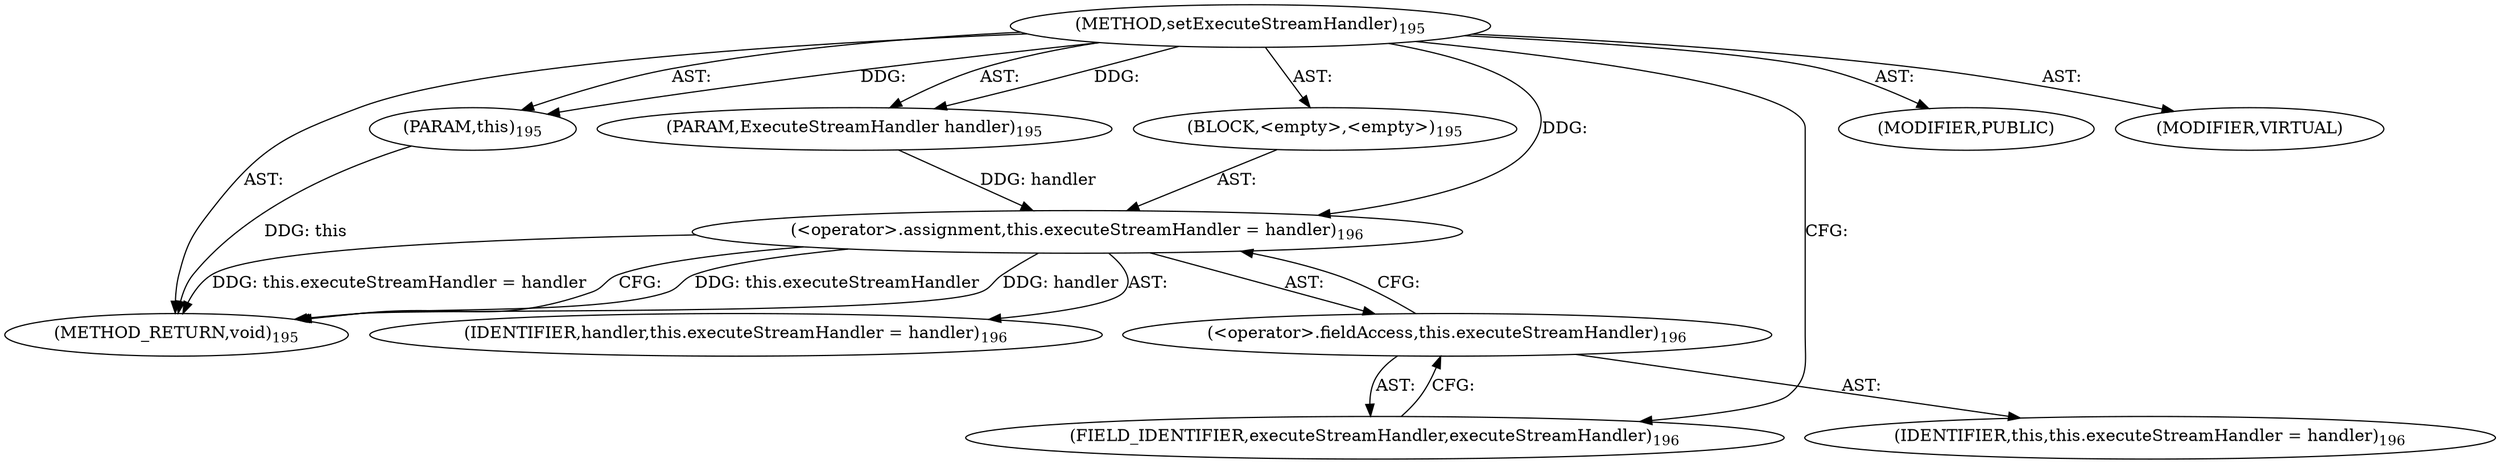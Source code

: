 digraph "setExecuteStreamHandler" {  
"111669149697" [label = <(METHOD,setExecuteStreamHandler)<SUB>195</SUB>> ]
"115964116992" [label = <(PARAM,this)<SUB>195</SUB>> ]
"115964117027" [label = <(PARAM,ExecuteStreamHandler handler)<SUB>195</SUB>> ]
"25769803777" [label = <(BLOCK,&lt;empty&gt;,&lt;empty&gt;)<SUB>195</SUB>> ]
"30064771101" [label = <(&lt;operator&gt;.assignment,this.executeStreamHandler = handler)<SUB>196</SUB>> ]
"30064771102" [label = <(&lt;operator&gt;.fieldAccess,this.executeStreamHandler)<SUB>196</SUB>> ]
"68719476736" [label = <(IDENTIFIER,this,this.executeStreamHandler = handler)<SUB>196</SUB>> ]
"55834574861" [label = <(FIELD_IDENTIFIER,executeStreamHandler,executeStreamHandler)<SUB>196</SUB>> ]
"68719476824" [label = <(IDENTIFIER,handler,this.executeStreamHandler = handler)<SUB>196</SUB>> ]
"133143986204" [label = <(MODIFIER,PUBLIC)> ]
"133143986205" [label = <(MODIFIER,VIRTUAL)> ]
"128849018881" [label = <(METHOD_RETURN,void)<SUB>195</SUB>> ]
  "111669149697" -> "115964116992"  [ label = "AST: "] 
  "111669149697" -> "115964117027"  [ label = "AST: "] 
  "111669149697" -> "25769803777"  [ label = "AST: "] 
  "111669149697" -> "133143986204"  [ label = "AST: "] 
  "111669149697" -> "133143986205"  [ label = "AST: "] 
  "111669149697" -> "128849018881"  [ label = "AST: "] 
  "25769803777" -> "30064771101"  [ label = "AST: "] 
  "30064771101" -> "30064771102"  [ label = "AST: "] 
  "30064771101" -> "68719476824"  [ label = "AST: "] 
  "30064771102" -> "68719476736"  [ label = "AST: "] 
  "30064771102" -> "55834574861"  [ label = "AST: "] 
  "30064771101" -> "128849018881"  [ label = "CFG: "] 
  "30064771102" -> "30064771101"  [ label = "CFG: "] 
  "55834574861" -> "30064771102"  [ label = "CFG: "] 
  "111669149697" -> "55834574861"  [ label = "CFG: "] 
  "115964116992" -> "128849018881"  [ label = "DDG: this"] 
  "30064771101" -> "128849018881"  [ label = "DDG: this.executeStreamHandler"] 
  "30064771101" -> "128849018881"  [ label = "DDG: handler"] 
  "30064771101" -> "128849018881"  [ label = "DDG: this.executeStreamHandler = handler"] 
  "111669149697" -> "115964116992"  [ label = "DDG: "] 
  "111669149697" -> "115964117027"  [ label = "DDG: "] 
  "115964117027" -> "30064771101"  [ label = "DDG: handler"] 
  "111669149697" -> "30064771101"  [ label = "DDG: "] 
}
